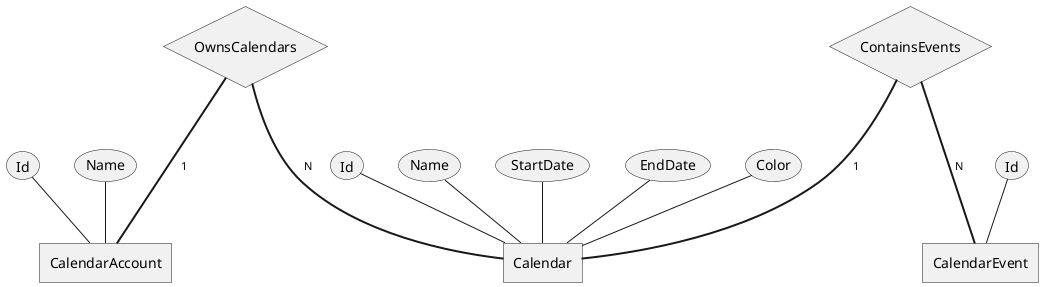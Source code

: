 @startchen ahmad

entity CalendarAccount {
  Id
  Name
}

entity Calendar {
  Id
  Name
  StartDate
  EndDate
  Color
}

entity CalendarEvent {
  Id
  
}

relationship OwnsCalendars {
}
OwnsCalendars =1= CalendarAccount
OwnsCalendars =N= Calendar

relationship ContainsEvents {
}
ContainsEvents =1= Calendar
ContainsEvents =N= CalendarEvent

@endchen